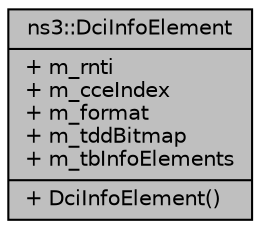 digraph "ns3::DciInfoElement"
{
  edge [fontname="Helvetica",fontsize="10",labelfontname="Helvetica",labelfontsize="10"];
  node [fontname="Helvetica",fontsize="10",shape=record];
  Node1 [label="{ns3::DciInfoElement\n|+ m_rnti\l+ m_cceIndex\l+ m_format\l+ m_tddBitmap\l+ m_tbInfoElements\l|+ DciInfoElement()\l}",height=0.2,width=0.4,color="black", fillcolor="grey75", style="filled", fontcolor="black"];
}
